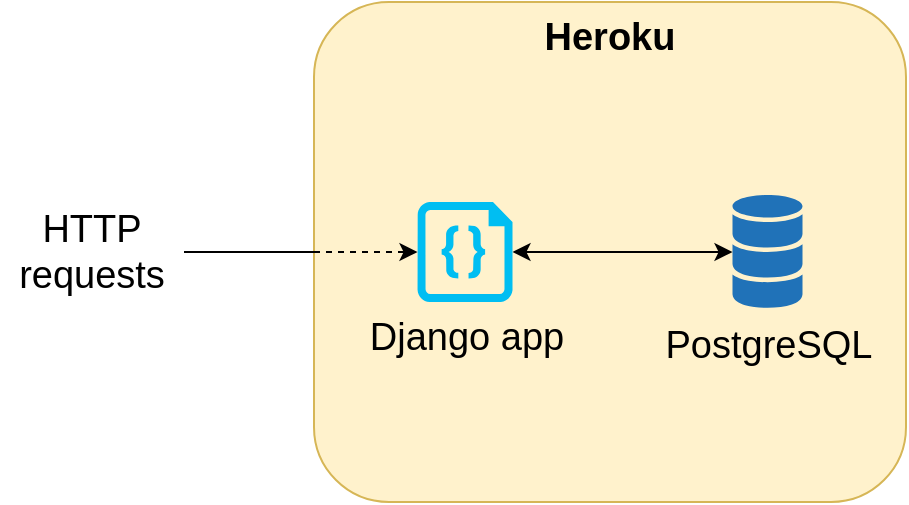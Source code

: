 <mxfile version="14.5.1" type="device"><diagram id="JSJ7IbvmGKLQFyNE1OoD" name="Página-1"><mxGraphModel dx="868" dy="519" grid="1" gridSize="10" guides="1" tooltips="1" connect="1" arrows="1" fold="1" page="1" pageScale="1" pageWidth="827" pageHeight="1169" math="0" shadow="0"><root><mxCell id="0"/><mxCell id="1" parent="0"/><mxCell id="N8IyowdpHvB7lRchd3gq-1" value="Heroku" style="rounded=1;whiteSpace=wrap;html=1;fillColor=#fff2cc;strokeColor=#d6b656;fontSize=19;fontStyle=1;verticalAlign=top;" vertex="1" parent="1"><mxGeometry x="294" y="130" width="296" height="250" as="geometry"/></mxCell><mxCell id="N8IyowdpHvB7lRchd3gq-5" value="PostgreSQL" style="shadow=0;dashed=0;html=1;strokeColor=none;labelPosition=center;verticalLabelPosition=bottom;verticalAlign=top;outlineConnect=0;align=center;shape=mxgraph.office.databases.database_mini_3;fillColor=#2072B8;fontSize=19;" vertex="1" parent="1"><mxGeometry x="503.25" y="226.5" width="35" height="57" as="geometry"/></mxCell><mxCell id="N8IyowdpHvB7lRchd3gq-8" style="edgeStyle=orthogonalEdgeStyle;rounded=0;orthogonalLoop=1;jettySize=auto;html=1;fontSize=19;fontColor=#000000;startArrow=classic;startFill=1;endArrow=classic;endFill=1;" edge="1" parent="1" source="N8IyowdpHvB7lRchd3gq-6" target="N8IyowdpHvB7lRchd3gq-5"><mxGeometry relative="1" as="geometry"/></mxCell><mxCell id="N8IyowdpHvB7lRchd3gq-6" value="Django app" style="verticalLabelPosition=bottom;html=1;verticalAlign=top;align=center;strokeColor=none;fillColor=#00BEF2;shape=mxgraph.azure.code_file;pointerEvents=1;fontSize=19;" vertex="1" parent="1"><mxGeometry x="345.75" y="230" width="47.5" height="50" as="geometry"/></mxCell><mxCell id="N8IyowdpHvB7lRchd3gq-11" value="" style="edgeStyle=orthogonalEdgeStyle;rounded=0;orthogonalLoop=1;jettySize=auto;html=1;startArrow=none;startFill=0;endArrow=none;endFill=0;fontSize=19;fontColor=#000000;" edge="1" parent="1" source="N8IyowdpHvB7lRchd3gq-9" target="N8IyowdpHvB7lRchd3gq-1"><mxGeometry relative="1" as="geometry"/></mxCell><mxCell id="N8IyowdpHvB7lRchd3gq-9" value="HTTP requests" style="text;html=1;strokeColor=none;fillColor=none;align=center;verticalAlign=middle;whiteSpace=wrap;rounded=0;fontSize=19;fontColor=#000000;" vertex="1" parent="1"><mxGeometry x="137" y="230" width="92" height="50" as="geometry"/></mxCell><mxCell id="N8IyowdpHvB7lRchd3gq-17" style="edgeStyle=orthogonalEdgeStyle;rounded=0;orthogonalLoop=1;jettySize=auto;html=1;exitX=0;exitY=0.5;exitDx=0;exitDy=0;entryX=0;entryY=0.5;entryDx=0;entryDy=0;entryPerimeter=0;dashed=1;startArrow=none;startFill=0;endArrow=classic;endFill=1;fontSize=19;fontColor=#000000;" edge="1" parent="1" source="N8IyowdpHvB7lRchd3gq-1" target="N8IyowdpHvB7lRchd3gq-6"><mxGeometry relative="1" as="geometry"/></mxCell></root></mxGraphModel></diagram></mxfile>